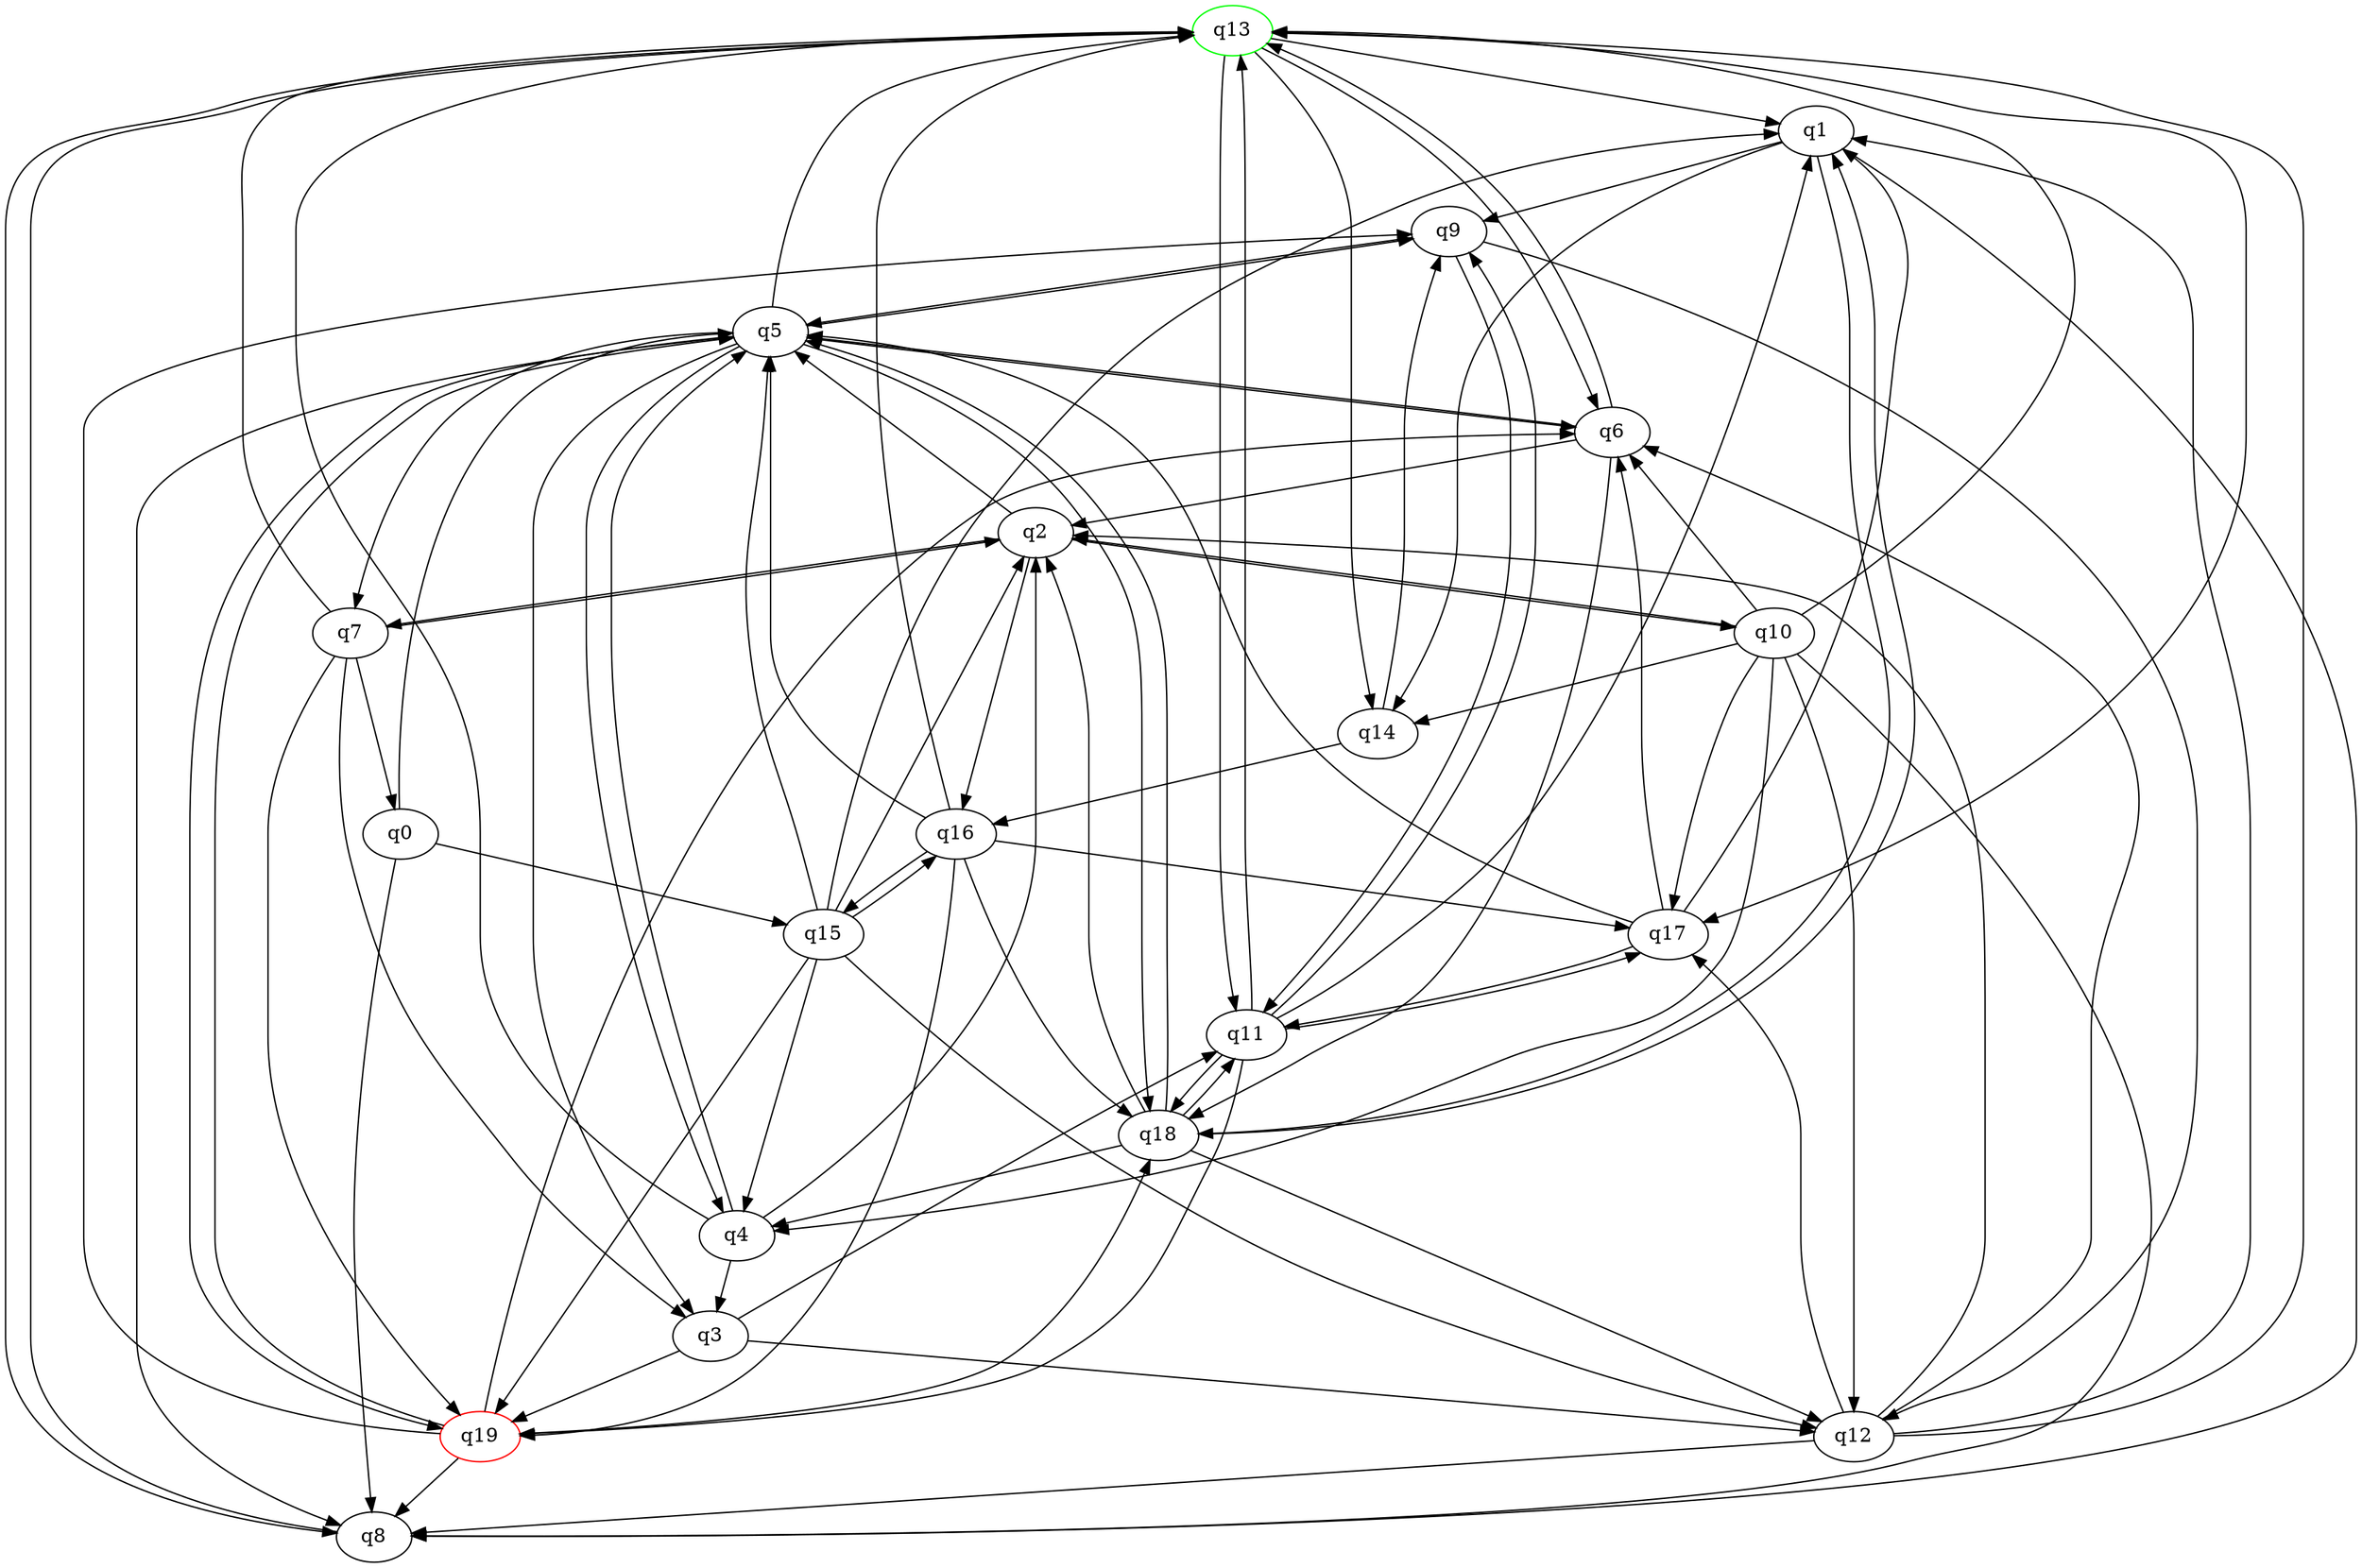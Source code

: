 digraph A{
q13 [initial=1,color=green];
q19 [final=1,color=red];
q0 -> q5;
q0 -> q8;
q0 -> q15;
q1 -> q8;
q1 -> q9;
q1 -> q14;
q1 -> q18;
q2 -> q5;
q2 -> q7;
q2 -> q10;
q2 -> q16;
q3 -> q11;
q3 -> q12;
q3 -> q19;
q4 -> q2;
q4 -> q3;
q4 -> q5;
q4 -> q13;
q5 -> q3;
q5 -> q4;
q5 -> q6;
q5 -> q7;
q5 -> q8;
q5 -> q9;
q5 -> q13;
q5 -> q18;
q5 -> q19;
q6 -> q2;
q6 -> q5;
q6 -> q13;
q6 -> q18;
q7 -> q0;
q7 -> q2;
q7 -> q3;
q7 -> q13;
q7 -> q19;
q8 -> q13;
q9 -> q5;
q9 -> q11;
q9 -> q12;
q10 -> q2;
q10 -> q4;
q10 -> q6;
q10 -> q8;
q10 -> q12;
q10 -> q13;
q10 -> q14;
q10 -> q17;
q11 -> q1;
q11 -> q9;
q11 -> q13;
q11 -> q17;
q11 -> q18;
q11 -> q19;
q12 -> q1;
q12 -> q2;
q12 -> q6;
q12 -> q8;
q12 -> q13;
q12 -> q17;
q13 -> q1;
q13 -> q6;
q13 -> q8;
q13 -> q11;
q13 -> q14;
q13 -> q17;
q14 -> q9;
q14 -> q16;
q15 -> q1;
q15 -> q2;
q15 -> q4;
q15 -> q5;
q15 -> q12;
q15 -> q16;
q15 -> q19;
q16 -> q5;
q16 -> q13;
q16 -> q15;
q16 -> q17;
q16 -> q18;
q16 -> q19;
q17 -> q1;
q17 -> q5;
q17 -> q6;
q17 -> q11;
q18 -> q1;
q18 -> q2;
q18 -> q4;
q18 -> q5;
q18 -> q11;
q18 -> q12;
q19 -> q5;
q19 -> q6;
q19 -> q8;
q19 -> q9;
q19 -> q18;
}